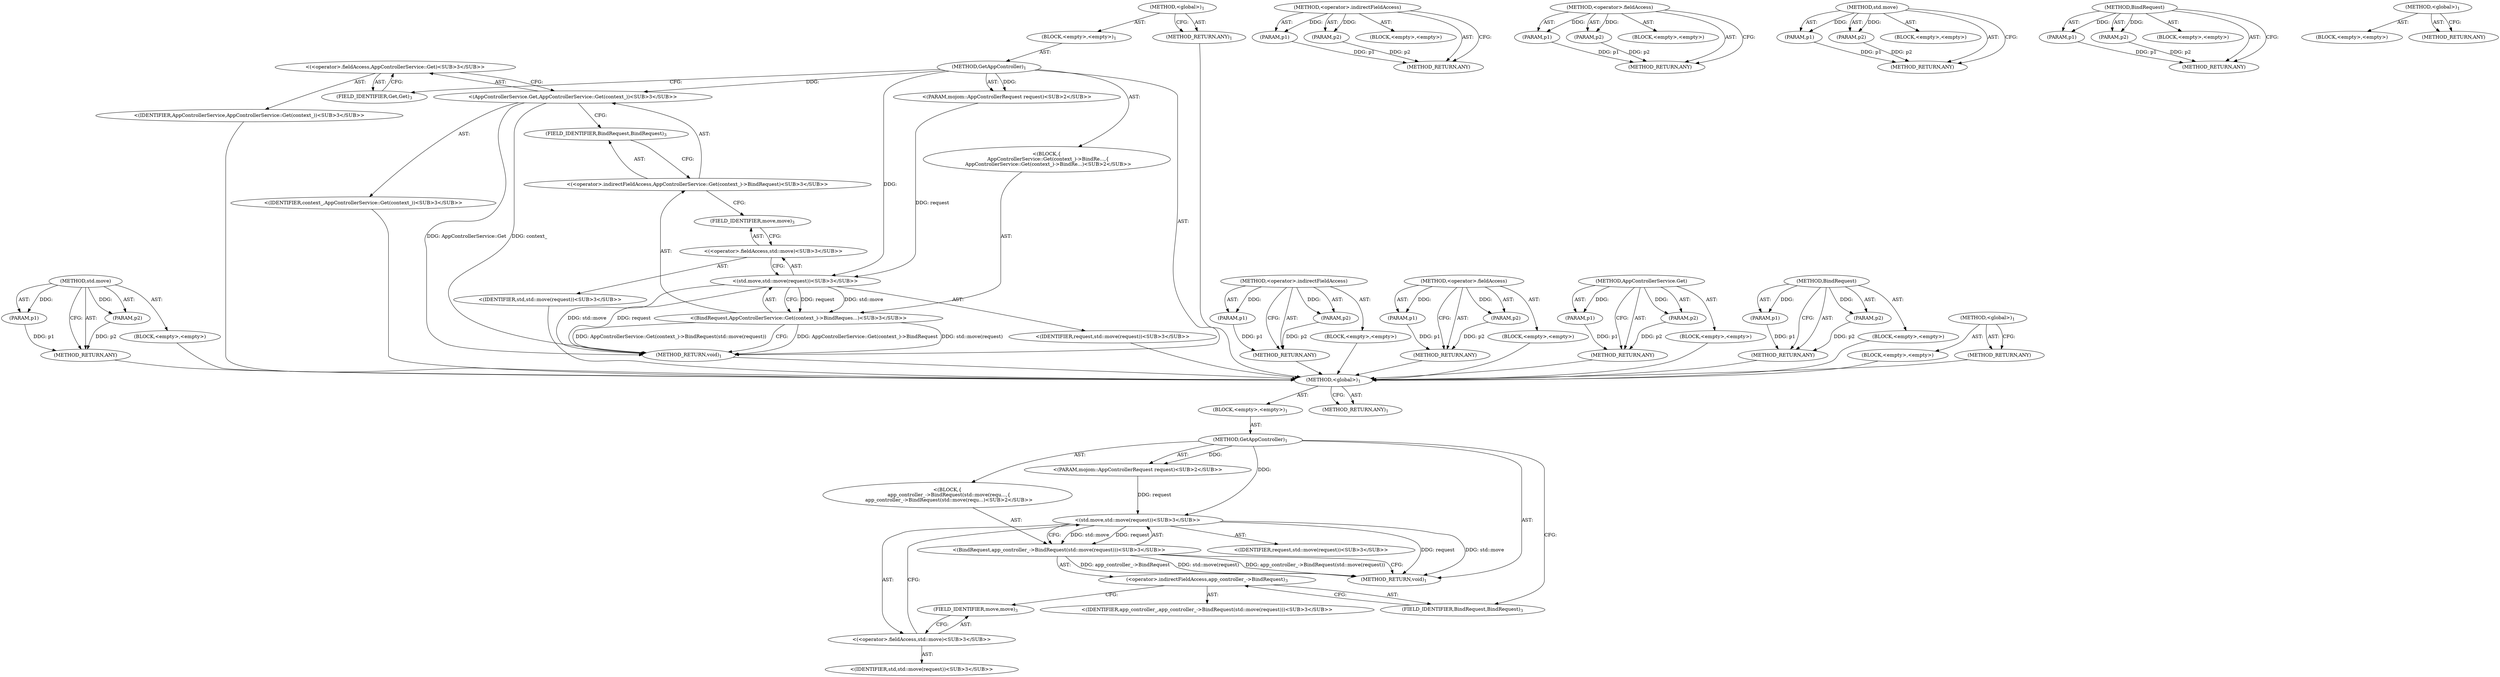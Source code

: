 digraph "&lt;global&gt;" {
vulnerable_6 [label=<(METHOD,&lt;global&gt;)<SUB>1</SUB>>];
vulnerable_7 [label=<(BLOCK,&lt;empty&gt;,&lt;empty&gt;)<SUB>1</SUB>>];
vulnerable_8 [label=<(METHOD,GetAppController)<SUB>1</SUB>>];
vulnerable_9 [label="<(PARAM,mojom::AppControllerRequest request)<SUB>2</SUB>>"];
vulnerable_10 [label="<(BLOCK,{
  app_controller_-&gt;BindRequest(std::move(requ...,{
  app_controller_-&gt;BindRequest(std::move(requ...)<SUB>2</SUB>>"];
vulnerable_11 [label="<(BindRequest,app_controller_-&gt;BindRequest(std::move(request)))<SUB>3</SUB>>"];
vulnerable_12 [label=<(&lt;operator&gt;.indirectFieldAccess,app_controller_-&gt;BindRequest)<SUB>3</SUB>>];
vulnerable_13 [label="<(IDENTIFIER,app_controller_,app_controller_-&gt;BindRequest(std::move(request)))<SUB>3</SUB>>"];
vulnerable_14 [label=<(FIELD_IDENTIFIER,BindRequest,BindRequest)<SUB>3</SUB>>];
vulnerable_15 [label="<(std.move,std::move(request))<SUB>3</SUB>>"];
vulnerable_16 [label="<(&lt;operator&gt;.fieldAccess,std::move)<SUB>3</SUB>>"];
vulnerable_17 [label="<(IDENTIFIER,std,std::move(request))<SUB>3</SUB>>"];
vulnerable_18 [label=<(FIELD_IDENTIFIER,move,move)<SUB>3</SUB>>];
vulnerable_19 [label="<(IDENTIFIER,request,std::move(request))<SUB>3</SUB>>"];
vulnerable_20 [label=<(METHOD_RETURN,void)<SUB>1</SUB>>];
vulnerable_22 [label=<(METHOD_RETURN,ANY)<SUB>1</SUB>>];
vulnerable_42 [label=<(METHOD,&lt;operator&gt;.indirectFieldAccess)>];
vulnerable_43 [label=<(PARAM,p1)>];
vulnerable_44 [label=<(PARAM,p2)>];
vulnerable_45 [label=<(BLOCK,&lt;empty&gt;,&lt;empty&gt;)>];
vulnerable_46 [label=<(METHOD_RETURN,ANY)>];
vulnerable_52 [label=<(METHOD,&lt;operator&gt;.fieldAccess)>];
vulnerable_53 [label=<(PARAM,p1)>];
vulnerable_54 [label=<(PARAM,p2)>];
vulnerable_55 [label=<(BLOCK,&lt;empty&gt;,&lt;empty&gt;)>];
vulnerable_56 [label=<(METHOD_RETURN,ANY)>];
vulnerable_47 [label=<(METHOD,std.move)>];
vulnerable_48 [label=<(PARAM,p1)>];
vulnerable_49 [label=<(PARAM,p2)>];
vulnerable_50 [label=<(BLOCK,&lt;empty&gt;,&lt;empty&gt;)>];
vulnerable_51 [label=<(METHOD_RETURN,ANY)>];
vulnerable_37 [label=<(METHOD,BindRequest)>];
vulnerable_38 [label=<(PARAM,p1)>];
vulnerable_39 [label=<(PARAM,p2)>];
vulnerable_40 [label=<(BLOCK,&lt;empty&gt;,&lt;empty&gt;)>];
vulnerable_41 [label=<(METHOD_RETURN,ANY)>];
vulnerable_31 [label=<(METHOD,&lt;global&gt;)<SUB>1</SUB>>];
vulnerable_32 [label=<(BLOCK,&lt;empty&gt;,&lt;empty&gt;)>];
vulnerable_33 [label=<(METHOD_RETURN,ANY)>];
fixed_61 [label=<(METHOD,std.move)>];
fixed_62 [label=<(PARAM,p1)>];
fixed_63 [label=<(PARAM,p2)>];
fixed_64 [label=<(BLOCK,&lt;empty&gt;,&lt;empty&gt;)>];
fixed_65 [label=<(METHOD_RETURN,ANY)>];
fixed_6 [label=<(METHOD,&lt;global&gt;)<SUB>1</SUB>>];
fixed_7 [label=<(BLOCK,&lt;empty&gt;,&lt;empty&gt;)<SUB>1</SUB>>];
fixed_8 [label=<(METHOD,GetAppController)<SUB>1</SUB>>];
fixed_9 [label="<(PARAM,mojom::AppControllerRequest request)<SUB>2</SUB>>"];
fixed_10 [label="<(BLOCK,{
  AppControllerService::Get(context_)-&gt;BindRe...,{
  AppControllerService::Get(context_)-&gt;BindRe...)<SUB>2</SUB>>"];
fixed_11 [label="<(BindRequest,AppControllerService::Get(context_)-&gt;BindReques...)<SUB>3</SUB>>"];
fixed_12 [label="<(&lt;operator&gt;.indirectFieldAccess,AppControllerService::Get(context_)-&gt;BindRequest)<SUB>3</SUB>>"];
fixed_13 [label="<(AppControllerService.Get,AppControllerService::Get(context_))<SUB>3</SUB>>"];
fixed_14 [label="<(&lt;operator&gt;.fieldAccess,AppControllerService::Get)<SUB>3</SUB>>"];
fixed_15 [label="<(IDENTIFIER,AppControllerService,AppControllerService::Get(context_))<SUB>3</SUB>>"];
fixed_16 [label=<(FIELD_IDENTIFIER,Get,Get)<SUB>3</SUB>>];
fixed_17 [label="<(IDENTIFIER,context_,AppControllerService::Get(context_))<SUB>3</SUB>>"];
fixed_18 [label=<(FIELD_IDENTIFIER,BindRequest,BindRequest)<SUB>3</SUB>>];
fixed_19 [label="<(std.move,std::move(request))<SUB>3</SUB>>"];
fixed_20 [label="<(&lt;operator&gt;.fieldAccess,std::move)<SUB>3</SUB>>"];
fixed_21 [label="<(IDENTIFIER,std,std::move(request))<SUB>3</SUB>>"];
fixed_22 [label=<(FIELD_IDENTIFIER,move,move)<SUB>3</SUB>>];
fixed_23 [label="<(IDENTIFIER,request,std::move(request))<SUB>3</SUB>>"];
fixed_24 [label=<(METHOD_RETURN,void)<SUB>1</SUB>>];
fixed_26 [label=<(METHOD_RETURN,ANY)<SUB>1</SUB>>];
fixed_46 [label=<(METHOD,&lt;operator&gt;.indirectFieldAccess)>];
fixed_47 [label=<(PARAM,p1)>];
fixed_48 [label=<(PARAM,p2)>];
fixed_49 [label=<(BLOCK,&lt;empty&gt;,&lt;empty&gt;)>];
fixed_50 [label=<(METHOD_RETURN,ANY)>];
fixed_56 [label=<(METHOD,&lt;operator&gt;.fieldAccess)>];
fixed_57 [label=<(PARAM,p1)>];
fixed_58 [label=<(PARAM,p2)>];
fixed_59 [label=<(BLOCK,&lt;empty&gt;,&lt;empty&gt;)>];
fixed_60 [label=<(METHOD_RETURN,ANY)>];
fixed_51 [label=<(METHOD,AppControllerService.Get)>];
fixed_52 [label=<(PARAM,p1)>];
fixed_53 [label=<(PARAM,p2)>];
fixed_54 [label=<(BLOCK,&lt;empty&gt;,&lt;empty&gt;)>];
fixed_55 [label=<(METHOD_RETURN,ANY)>];
fixed_41 [label=<(METHOD,BindRequest)>];
fixed_42 [label=<(PARAM,p1)>];
fixed_43 [label=<(PARAM,p2)>];
fixed_44 [label=<(BLOCK,&lt;empty&gt;,&lt;empty&gt;)>];
fixed_45 [label=<(METHOD_RETURN,ANY)>];
fixed_35 [label=<(METHOD,&lt;global&gt;)<SUB>1</SUB>>];
fixed_36 [label=<(BLOCK,&lt;empty&gt;,&lt;empty&gt;)>];
fixed_37 [label=<(METHOD_RETURN,ANY)>];
vulnerable_6 -> vulnerable_7  [key=0, label="AST: "];
vulnerable_6 -> vulnerable_22  [key=0, label="AST: "];
vulnerable_6 -> vulnerable_22  [key=1, label="CFG: "];
vulnerable_7 -> vulnerable_8  [key=0, label="AST: "];
vulnerable_8 -> vulnerable_9  [key=0, label="AST: "];
vulnerable_8 -> vulnerable_9  [key=1, label="DDG: "];
vulnerable_8 -> vulnerable_10  [key=0, label="AST: "];
vulnerable_8 -> vulnerable_20  [key=0, label="AST: "];
vulnerable_8 -> vulnerable_14  [key=0, label="CFG: "];
vulnerable_8 -> vulnerable_15  [key=0, label="DDG: "];
vulnerable_9 -> vulnerable_15  [key=0, label="DDG: request"];
vulnerable_10 -> vulnerable_11  [key=0, label="AST: "];
vulnerable_11 -> vulnerable_12  [key=0, label="AST: "];
vulnerable_11 -> vulnerable_15  [key=0, label="AST: "];
vulnerable_11 -> vulnerable_20  [key=0, label="CFG: "];
vulnerable_11 -> vulnerable_20  [key=1, label="DDG: app_controller_-&gt;BindRequest"];
vulnerable_11 -> vulnerable_20  [key=2, label="DDG: std::move(request)"];
vulnerable_11 -> vulnerable_20  [key=3, label="DDG: app_controller_-&gt;BindRequest(std::move(request))"];
vulnerable_12 -> vulnerable_13  [key=0, label="AST: "];
vulnerable_12 -> vulnerable_14  [key=0, label="AST: "];
vulnerable_12 -> vulnerable_18  [key=0, label="CFG: "];
vulnerable_14 -> vulnerable_12  [key=0, label="CFG: "];
vulnerable_15 -> vulnerable_16  [key=0, label="AST: "];
vulnerable_15 -> vulnerable_19  [key=0, label="AST: "];
vulnerable_15 -> vulnerable_11  [key=0, label="CFG: "];
vulnerable_15 -> vulnerable_11  [key=1, label="DDG: std::move"];
vulnerable_15 -> vulnerable_11  [key=2, label="DDG: request"];
vulnerable_15 -> vulnerable_20  [key=0, label="DDG: std::move"];
vulnerable_15 -> vulnerable_20  [key=1, label="DDG: request"];
vulnerable_16 -> vulnerable_17  [key=0, label="AST: "];
vulnerable_16 -> vulnerable_18  [key=0, label="AST: "];
vulnerable_16 -> vulnerable_15  [key=0, label="CFG: "];
vulnerable_18 -> vulnerable_16  [key=0, label="CFG: "];
vulnerable_42 -> vulnerable_43  [key=0, label="AST: "];
vulnerable_42 -> vulnerable_43  [key=1, label="DDG: "];
vulnerable_42 -> vulnerable_45  [key=0, label="AST: "];
vulnerable_42 -> vulnerable_44  [key=0, label="AST: "];
vulnerable_42 -> vulnerable_44  [key=1, label="DDG: "];
vulnerable_42 -> vulnerable_46  [key=0, label="AST: "];
vulnerable_42 -> vulnerable_46  [key=1, label="CFG: "];
vulnerable_43 -> vulnerable_46  [key=0, label="DDG: p1"];
vulnerable_44 -> vulnerable_46  [key=0, label="DDG: p2"];
vulnerable_52 -> vulnerable_53  [key=0, label="AST: "];
vulnerable_52 -> vulnerable_53  [key=1, label="DDG: "];
vulnerable_52 -> vulnerable_55  [key=0, label="AST: "];
vulnerable_52 -> vulnerable_54  [key=0, label="AST: "];
vulnerable_52 -> vulnerable_54  [key=1, label="DDG: "];
vulnerable_52 -> vulnerable_56  [key=0, label="AST: "];
vulnerable_52 -> vulnerable_56  [key=1, label="CFG: "];
vulnerable_53 -> vulnerable_56  [key=0, label="DDG: p1"];
vulnerable_54 -> vulnerable_56  [key=0, label="DDG: p2"];
vulnerable_47 -> vulnerable_48  [key=0, label="AST: "];
vulnerable_47 -> vulnerable_48  [key=1, label="DDG: "];
vulnerable_47 -> vulnerable_50  [key=0, label="AST: "];
vulnerable_47 -> vulnerable_49  [key=0, label="AST: "];
vulnerable_47 -> vulnerable_49  [key=1, label="DDG: "];
vulnerable_47 -> vulnerable_51  [key=0, label="AST: "];
vulnerable_47 -> vulnerable_51  [key=1, label="CFG: "];
vulnerable_48 -> vulnerable_51  [key=0, label="DDG: p1"];
vulnerable_49 -> vulnerable_51  [key=0, label="DDG: p2"];
vulnerable_37 -> vulnerable_38  [key=0, label="AST: "];
vulnerable_37 -> vulnerable_38  [key=1, label="DDG: "];
vulnerable_37 -> vulnerable_40  [key=0, label="AST: "];
vulnerable_37 -> vulnerable_39  [key=0, label="AST: "];
vulnerable_37 -> vulnerable_39  [key=1, label="DDG: "];
vulnerable_37 -> vulnerable_41  [key=0, label="AST: "];
vulnerable_37 -> vulnerable_41  [key=1, label="CFG: "];
vulnerable_38 -> vulnerable_41  [key=0, label="DDG: p1"];
vulnerable_39 -> vulnerable_41  [key=0, label="DDG: p2"];
vulnerable_31 -> vulnerable_32  [key=0, label="AST: "];
vulnerable_31 -> vulnerable_33  [key=0, label="AST: "];
vulnerable_31 -> vulnerable_33  [key=1, label="CFG: "];
fixed_61 -> fixed_62  [key=0, label="AST: "];
fixed_61 -> fixed_62  [key=1, label="DDG: "];
fixed_61 -> fixed_64  [key=0, label="AST: "];
fixed_61 -> fixed_63  [key=0, label="AST: "];
fixed_61 -> fixed_63  [key=1, label="DDG: "];
fixed_61 -> fixed_65  [key=0, label="AST: "];
fixed_61 -> fixed_65  [key=1, label="CFG: "];
fixed_62 -> fixed_65  [key=0, label="DDG: p1"];
fixed_63 -> fixed_65  [key=0, label="DDG: p2"];
fixed_64 -> vulnerable_6  [key=0];
fixed_65 -> vulnerable_6  [key=0];
fixed_6 -> fixed_7  [key=0, label="AST: "];
fixed_6 -> fixed_26  [key=0, label="AST: "];
fixed_6 -> fixed_26  [key=1, label="CFG: "];
fixed_7 -> fixed_8  [key=0, label="AST: "];
fixed_8 -> fixed_9  [key=0, label="AST: "];
fixed_8 -> fixed_9  [key=1, label="DDG: "];
fixed_8 -> fixed_10  [key=0, label="AST: "];
fixed_8 -> fixed_24  [key=0, label="AST: "];
fixed_8 -> fixed_16  [key=0, label="CFG: "];
fixed_8 -> fixed_19  [key=0, label="DDG: "];
fixed_8 -> fixed_13  [key=0, label="DDG: "];
fixed_9 -> fixed_19  [key=0, label="DDG: request"];
fixed_10 -> fixed_11  [key=0, label="AST: "];
fixed_11 -> fixed_12  [key=0, label="AST: "];
fixed_11 -> fixed_19  [key=0, label="AST: "];
fixed_11 -> fixed_24  [key=0, label="CFG: "];
fixed_11 -> fixed_24  [key=1, label="DDG: AppControllerService::Get(context_)-&gt;BindRequest"];
fixed_11 -> fixed_24  [key=2, label="DDG: std::move(request)"];
fixed_11 -> fixed_24  [key=3, label="DDG: AppControllerService::Get(context_)-&gt;BindRequest(std::move(request))"];
fixed_12 -> fixed_13  [key=0, label="AST: "];
fixed_12 -> fixed_18  [key=0, label="AST: "];
fixed_12 -> fixed_22  [key=0, label="CFG: "];
fixed_13 -> fixed_14  [key=0, label="AST: "];
fixed_13 -> fixed_17  [key=0, label="AST: "];
fixed_13 -> fixed_18  [key=0, label="CFG: "];
fixed_13 -> fixed_24  [key=0, label="DDG: AppControllerService::Get"];
fixed_13 -> fixed_24  [key=1, label="DDG: context_"];
fixed_14 -> fixed_15  [key=0, label="AST: "];
fixed_14 -> fixed_16  [key=0, label="AST: "];
fixed_14 -> fixed_13  [key=0, label="CFG: "];
fixed_15 -> vulnerable_6  [key=0];
fixed_16 -> fixed_14  [key=0, label="CFG: "];
fixed_17 -> vulnerable_6  [key=0];
fixed_18 -> fixed_12  [key=0, label="CFG: "];
fixed_19 -> fixed_20  [key=0, label="AST: "];
fixed_19 -> fixed_23  [key=0, label="AST: "];
fixed_19 -> fixed_11  [key=0, label="CFG: "];
fixed_19 -> fixed_11  [key=1, label="DDG: std::move"];
fixed_19 -> fixed_11  [key=2, label="DDG: request"];
fixed_19 -> fixed_24  [key=0, label="DDG: std::move"];
fixed_19 -> fixed_24  [key=1, label="DDG: request"];
fixed_20 -> fixed_21  [key=0, label="AST: "];
fixed_20 -> fixed_22  [key=0, label="AST: "];
fixed_20 -> fixed_19  [key=0, label="CFG: "];
fixed_21 -> vulnerable_6  [key=0];
fixed_22 -> fixed_20  [key=0, label="CFG: "];
fixed_23 -> vulnerable_6  [key=0];
fixed_24 -> vulnerable_6  [key=0];
fixed_26 -> vulnerable_6  [key=0];
fixed_46 -> fixed_47  [key=0, label="AST: "];
fixed_46 -> fixed_47  [key=1, label="DDG: "];
fixed_46 -> fixed_49  [key=0, label="AST: "];
fixed_46 -> fixed_48  [key=0, label="AST: "];
fixed_46 -> fixed_48  [key=1, label="DDG: "];
fixed_46 -> fixed_50  [key=0, label="AST: "];
fixed_46 -> fixed_50  [key=1, label="CFG: "];
fixed_47 -> fixed_50  [key=0, label="DDG: p1"];
fixed_48 -> fixed_50  [key=0, label="DDG: p2"];
fixed_49 -> vulnerable_6  [key=0];
fixed_50 -> vulnerable_6  [key=0];
fixed_56 -> fixed_57  [key=0, label="AST: "];
fixed_56 -> fixed_57  [key=1, label="DDG: "];
fixed_56 -> fixed_59  [key=0, label="AST: "];
fixed_56 -> fixed_58  [key=0, label="AST: "];
fixed_56 -> fixed_58  [key=1, label="DDG: "];
fixed_56 -> fixed_60  [key=0, label="AST: "];
fixed_56 -> fixed_60  [key=1, label="CFG: "];
fixed_57 -> fixed_60  [key=0, label="DDG: p1"];
fixed_58 -> fixed_60  [key=0, label="DDG: p2"];
fixed_59 -> vulnerable_6  [key=0];
fixed_60 -> vulnerable_6  [key=0];
fixed_51 -> fixed_52  [key=0, label="AST: "];
fixed_51 -> fixed_52  [key=1, label="DDG: "];
fixed_51 -> fixed_54  [key=0, label="AST: "];
fixed_51 -> fixed_53  [key=0, label="AST: "];
fixed_51 -> fixed_53  [key=1, label="DDG: "];
fixed_51 -> fixed_55  [key=0, label="AST: "];
fixed_51 -> fixed_55  [key=1, label="CFG: "];
fixed_52 -> fixed_55  [key=0, label="DDG: p1"];
fixed_53 -> fixed_55  [key=0, label="DDG: p2"];
fixed_54 -> vulnerable_6  [key=0];
fixed_55 -> vulnerable_6  [key=0];
fixed_41 -> fixed_42  [key=0, label="AST: "];
fixed_41 -> fixed_42  [key=1, label="DDG: "];
fixed_41 -> fixed_44  [key=0, label="AST: "];
fixed_41 -> fixed_43  [key=0, label="AST: "];
fixed_41 -> fixed_43  [key=1, label="DDG: "];
fixed_41 -> fixed_45  [key=0, label="AST: "];
fixed_41 -> fixed_45  [key=1, label="CFG: "];
fixed_42 -> fixed_45  [key=0, label="DDG: p1"];
fixed_43 -> fixed_45  [key=0, label="DDG: p2"];
fixed_44 -> vulnerable_6  [key=0];
fixed_45 -> vulnerable_6  [key=0];
fixed_35 -> fixed_36  [key=0, label="AST: "];
fixed_35 -> fixed_37  [key=0, label="AST: "];
fixed_35 -> fixed_37  [key=1, label="CFG: "];
fixed_36 -> vulnerable_6  [key=0];
fixed_37 -> vulnerable_6  [key=0];
}
